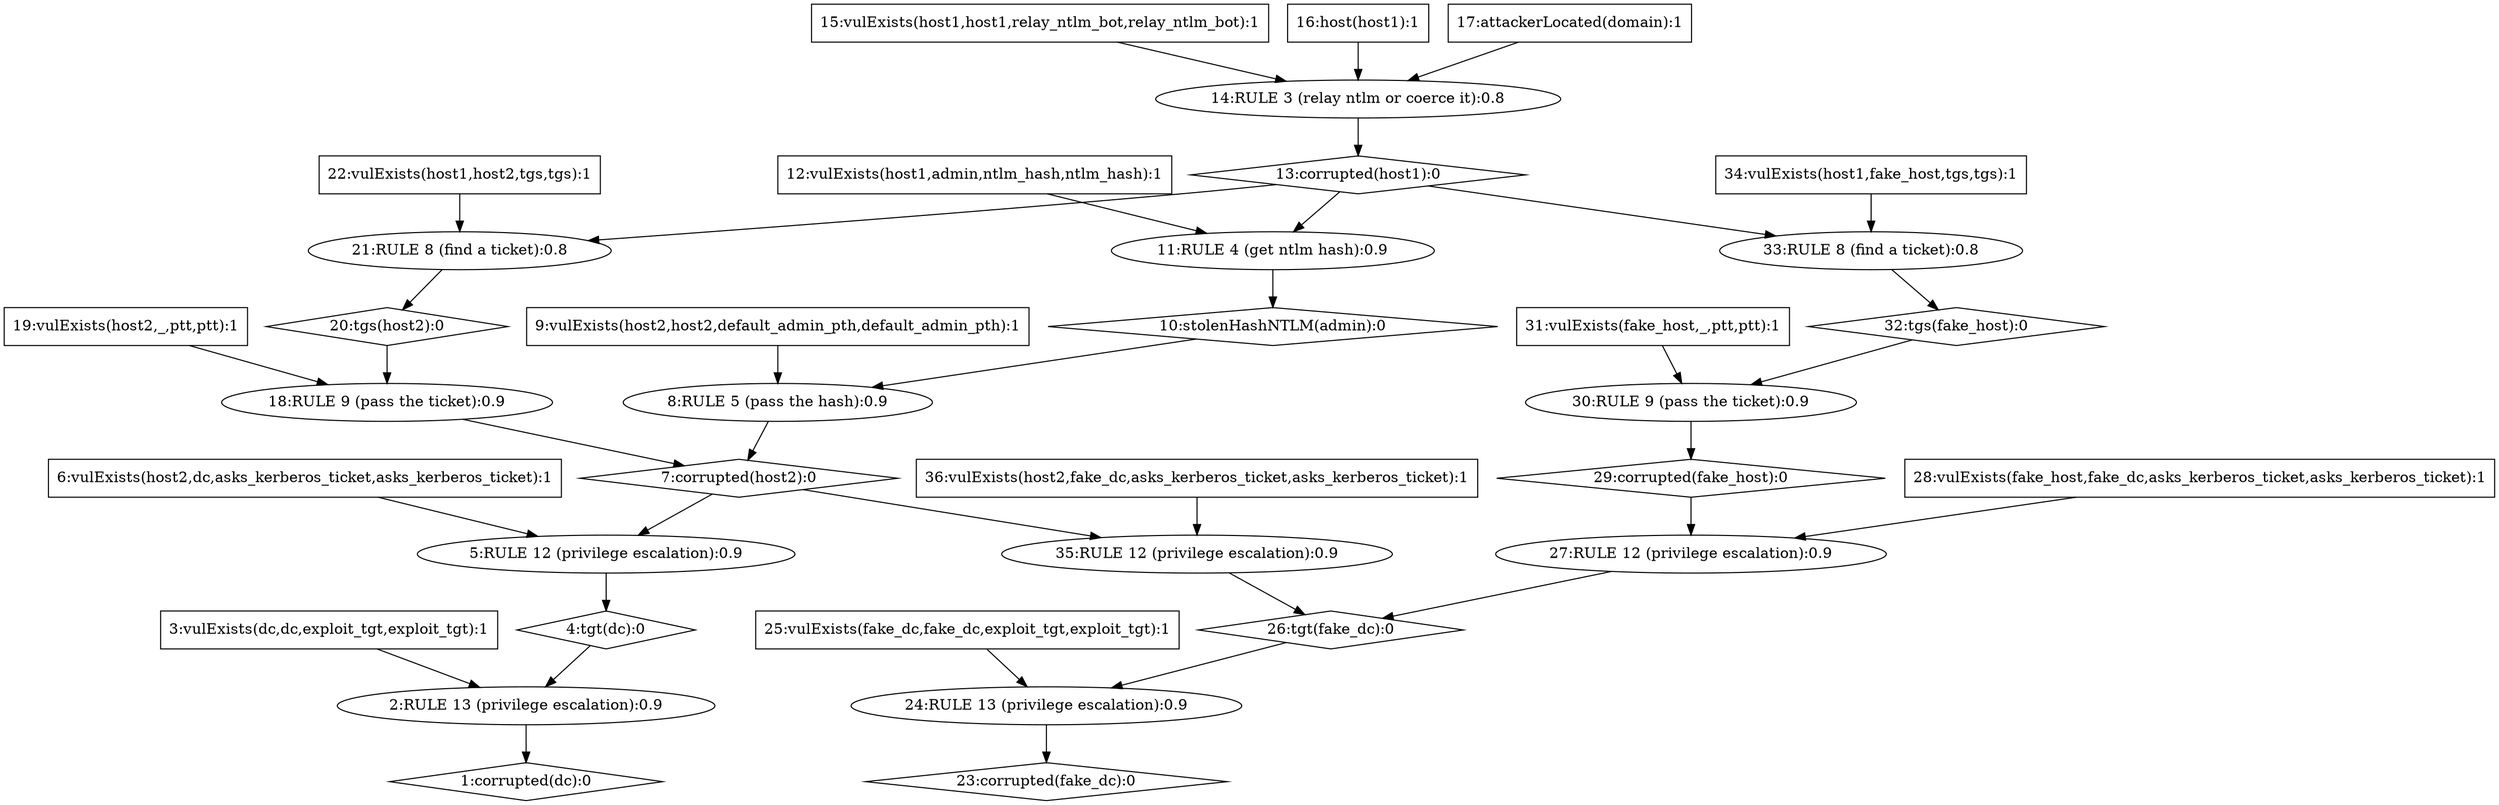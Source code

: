 digraph G {
	1 [label="1:corrupted(dc):0",shape=diamond];
	2 [label="2:RULE 13 (privilege escalation):0.9",shape=ellipse];
	3 [label="3:vulExists(dc,dc,exploit_tgt,exploit_tgt):1",shape=box];
	4 [label="4:tgt(dc):0",shape=diamond];
	5 [label="5:RULE 12 (privilege escalation):0.9",shape=ellipse];
	6 [label="6:vulExists(host2,dc,asks_kerberos_ticket,asks_kerberos_ticket):1",shape=box];
	7 [label="7:corrupted(host2):0",shape=diamond];
	8 [label="8:RULE 5 (pass the hash):0.9",shape=ellipse];
	9 [label="9:vulExists(host2,host2,default_admin_pth,default_admin_pth):1",shape=box];
	10 [label="10:stolenHashNTLM(admin):0",shape=diamond];
	11 [label="11:RULE 4 (get ntlm hash):0.9",shape=ellipse];
	12 [label="12:vulExists(host1,admin,ntlm_hash,ntlm_hash):1",shape=box];
	13 [label="13:corrupted(host1):0",shape=diamond];
	14 [label="14:RULE 3 (relay ntlm or coerce it):0.8",shape=ellipse];
	15 [label="15:vulExists(host1,host1,relay_ntlm_bot,relay_ntlm_bot):1",shape=box];
	16 [label="16:host(host1):1",shape=box];
	17 [label="17:attackerLocated(domain):1",shape=box];
	18 [label="18:RULE 9 (pass the ticket):0.9",shape=ellipse];
	19 [label="19:vulExists(host2,_,ptt,ptt):1",shape=box];
	20 [label="20:tgs(host2):0",shape=diamond];
	21 [label="21:RULE 8 (find a ticket):0.8",shape=ellipse];
	22 [label="22:vulExists(host1,host2,tgs,tgs):1",shape=box];
	23 [label="23:corrupted(fake_dc):0",shape=diamond];
	24 [label="24:RULE 13 (privilege escalation):0.9",shape=ellipse];
	25 [label="25:vulExists(fake_dc,fake_dc,exploit_tgt,exploit_tgt):1",shape=box];
	26 [label="26:tgt(fake_dc):0",shape=diamond];
	27 [label="27:RULE 12 (privilege escalation):0.9",shape=ellipse];
	28 [label="28:vulExists(fake_host,fake_dc,asks_kerberos_ticket,asks_kerberos_ticket):1",shape=box];
	29 [label="29:corrupted(fake_host):0",shape=diamond];
	30 [label="30:RULE 9 (pass the ticket):0.9",shape=ellipse];
	31 [label="31:vulExists(fake_host,_,ptt,ptt):1",shape=box];
	32 [label="32:tgs(fake_host):0",shape=diamond];
	33 [label="33:RULE 8 (find a ticket):0.8",shape=ellipse];
	34 [label="34:vulExists(host1,fake_host,tgs,tgs):1",shape=box];
	35 [label="35:RULE 12 (privilege escalation):0.9",shape=ellipse];
	36 [label="36:vulExists(host2,fake_dc,asks_kerberos_ticket,asks_kerberos_ticket):1",shape=box];
	3 -> 	2;
	6 -> 	5;
	9 -> 	8;
	12 -> 	11;
	15 -> 	14;
	16 -> 	14;
	17 -> 	14;
	14 -> 	13;
	13 -> 	11;
	11 -> 	10;
	10 -> 	8;
	8 -> 	7;
	19 -> 	18;
	22 -> 	21;
	13 -> 	21;
	21 -> 	20;
	20 -> 	18;
	18 -> 	7;
	7 -> 	5;
	5 -> 	4;
	4 -> 	2;
	2 -> 	1;
	25 -> 	24;
	28 -> 	27;
	31 -> 	30;
	34 -> 	33;
	13 -> 	33;
	33 -> 	32;
	32 -> 	30;
	30 -> 	29;
	29 -> 	27;
	27 -> 	26;
	36 -> 	35;
	7 -> 	35;
	35 -> 	26;
	26 -> 	24;
	24 -> 	23;
}
